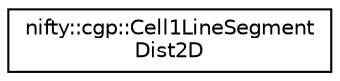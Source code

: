 digraph "Graphical Class Hierarchy"
{
  edge [fontname="Helvetica",fontsize="10",labelfontname="Helvetica",labelfontsize="10"];
  node [fontname="Helvetica",fontsize="10",shape=record];
  rankdir="LR";
  Node1 [label="nifty::cgp::Cell1LineSegment\lDist2D",height=0.2,width=0.4,color="black", fillcolor="white", style="filled",URL="$classnifty_1_1cgp_1_1Cell1LineSegmentDist2D.html"];
}
